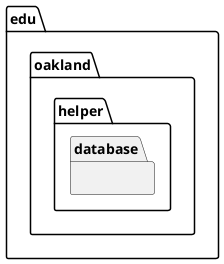 @startuml DatabaseHelperPackage_InternalDependencies

package edu.oakland.helper.database {
    
}

@enduml
